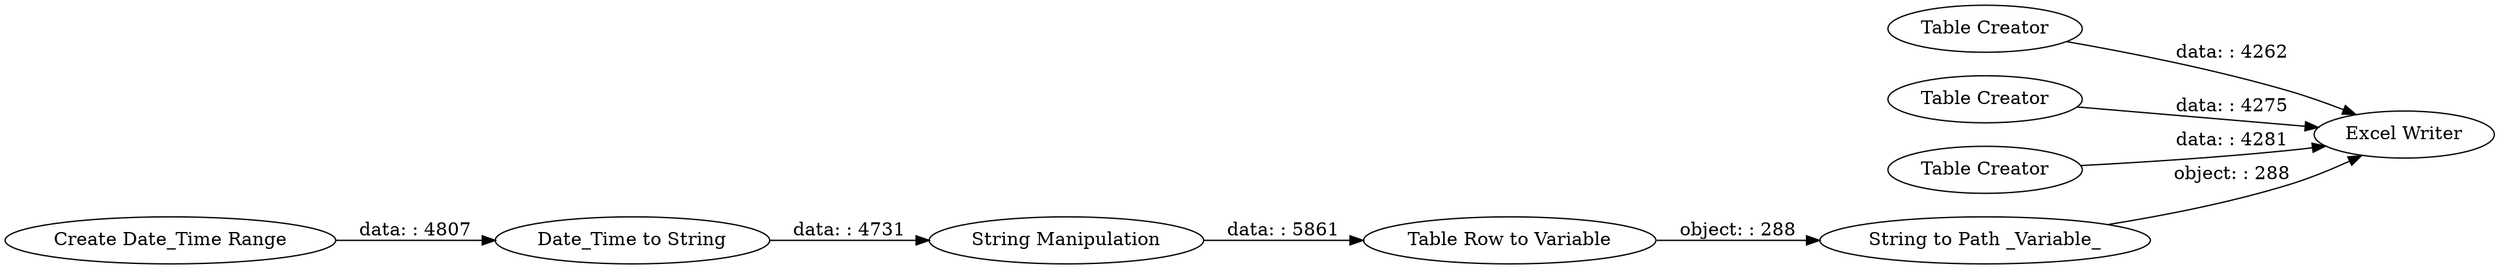 digraph {
	"-7902570909973184148_1" [label="Table Creator"]
	"-7902570909973184148_2" [label="Table Creator"]
	"-7902570909973184148_7" [label="Table Row to Variable"]
	"-7902570909973184148_3" [label="Table Creator"]
	"-7902570909973184148_4" [label="Create Date_Time Range"]
	"-7902570909973184148_9" [label="Excel Writer"]
	"-7902570909973184148_5" [label="Date_Time to String"]
	"-7902570909973184148_6" [label="String Manipulation"]
	"-7902570909973184148_8" [label="String to Path _Variable_"]
	"-7902570909973184148_7" -> "-7902570909973184148_8" [label="object: : 288"]
	"-7902570909973184148_1" -> "-7902570909973184148_9" [label="data: : 4262"]
	"-7902570909973184148_6" -> "-7902570909973184148_7" [label="data: : 5861"]
	"-7902570909973184148_5" -> "-7902570909973184148_6" [label="data: : 4731"]
	"-7902570909973184148_2" -> "-7902570909973184148_9" [label="data: : 4275"]
	"-7902570909973184148_3" -> "-7902570909973184148_9" [label="data: : 4281"]
	"-7902570909973184148_4" -> "-7902570909973184148_5" [label="data: : 4807"]
	"-7902570909973184148_8" -> "-7902570909973184148_9" [label="object: : 288"]
	rankdir=LR
}
